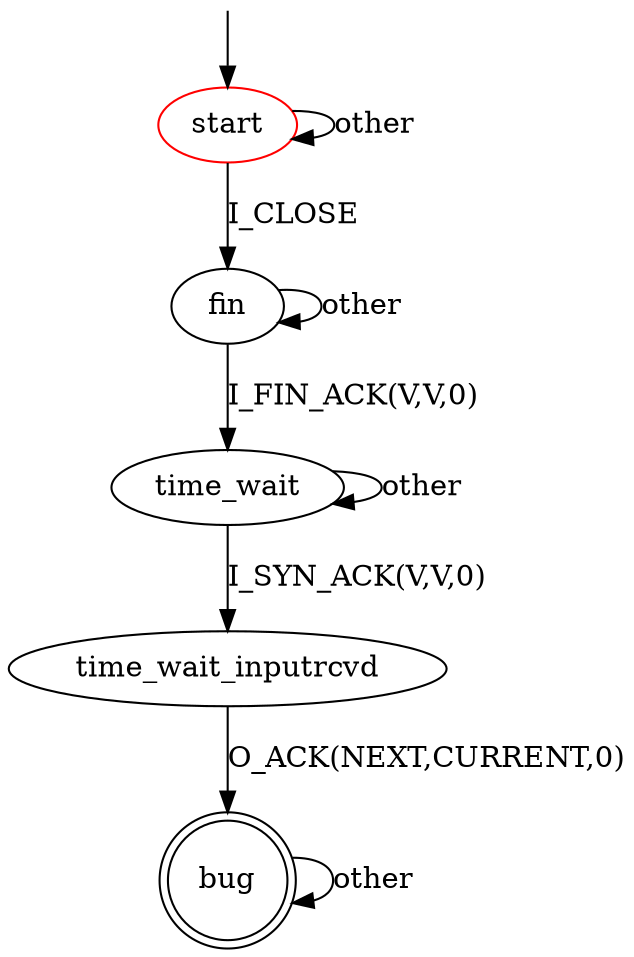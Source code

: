 digraph G {
label=""
start [color="red"]
bug [shape="doublecircle"]

start -> start [label="other"]
start -> fin [label="I_CLOSE"]
fin -> fin [label="other"]
fin -> time_wait [label="I_FIN_ACK(V,V,0)"]
time_wait -> time_wait [label="other"]
time_wait -> time_wait_inputrcvd [label="I_SYN_ACK(V,V,0)"]
time_wait_inputrcvd -> bug [label="O_ACK(NEXT,CURRENT,0)"]

bug -> bug [label="other"]

__start0 [label="" shape="none" width="0" height="0"];
__start0 -> start;
}

